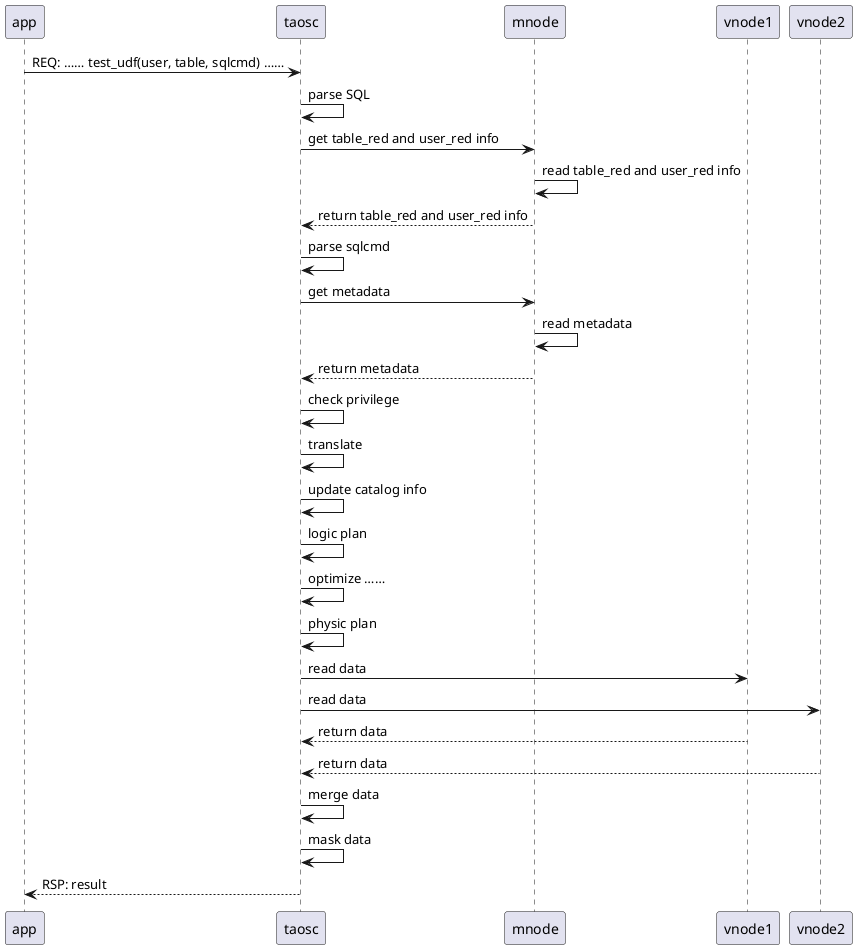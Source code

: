 @startuml
app -> taosc: REQ: …… test_udf(user, table, sqlcmd) ……
taosc -> taosc: parse SQL
taosc -> mnode: get table_red and user_red info
mnode -> mnode: read table_red and user_red info
mnode --> taosc: return table_red and user_red info
taosc -> taosc: parse sqlcmd
taosc -> mnode: get metadata
mnode -> mnode: read metadata
mnode --> taosc: return metadata
taosc -> taosc: check privilege
taosc -> taosc: translate
taosc -> taosc: update catalog info
taosc -> taosc: logic plan
taosc -> taosc: optimize ……
taosc -> taosc: physic plan
taosc -> vnode1: read data
taosc -> vnode2: read data
vnode1 --> taosc: return data
vnode2 --> taosc: return data
taosc -> taosc: merge data
taosc -> taosc: mask data
taosc --> app: RSP: result


@enduml
